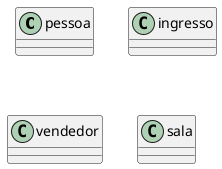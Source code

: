 
/*
Atividade Avaliativa

PARTE 1: - Configure o GitHub no VSCode. Todo o processo de codificacao deve ser feito utilizando o vscode com github e cada um dos integrantes
 deve fazer uma parte do trabalho utilizando o git. 

PARTE 2: Faça o diagrama de classes no draw.io, plnatuml ou outro de sua escolha. Implemente as classes com os relacionamentos e as heranças necessarias para um
sistema de compra de ingressos de Cinema em Python. Implemente os metodos de acordo com a regra de negocios, como por exemplo, registrar clientes e/ou Comprar imgressos.
O empenho e a definição do que irá compor a atividade também faz parte da avaliação. As implementações devem ser executadas no console e esse processo deve ser demonstrado 
na apresentacao.
*/

@startuml cinema 

class pessoa{







}

class ingresso

class vendedor

class sala

